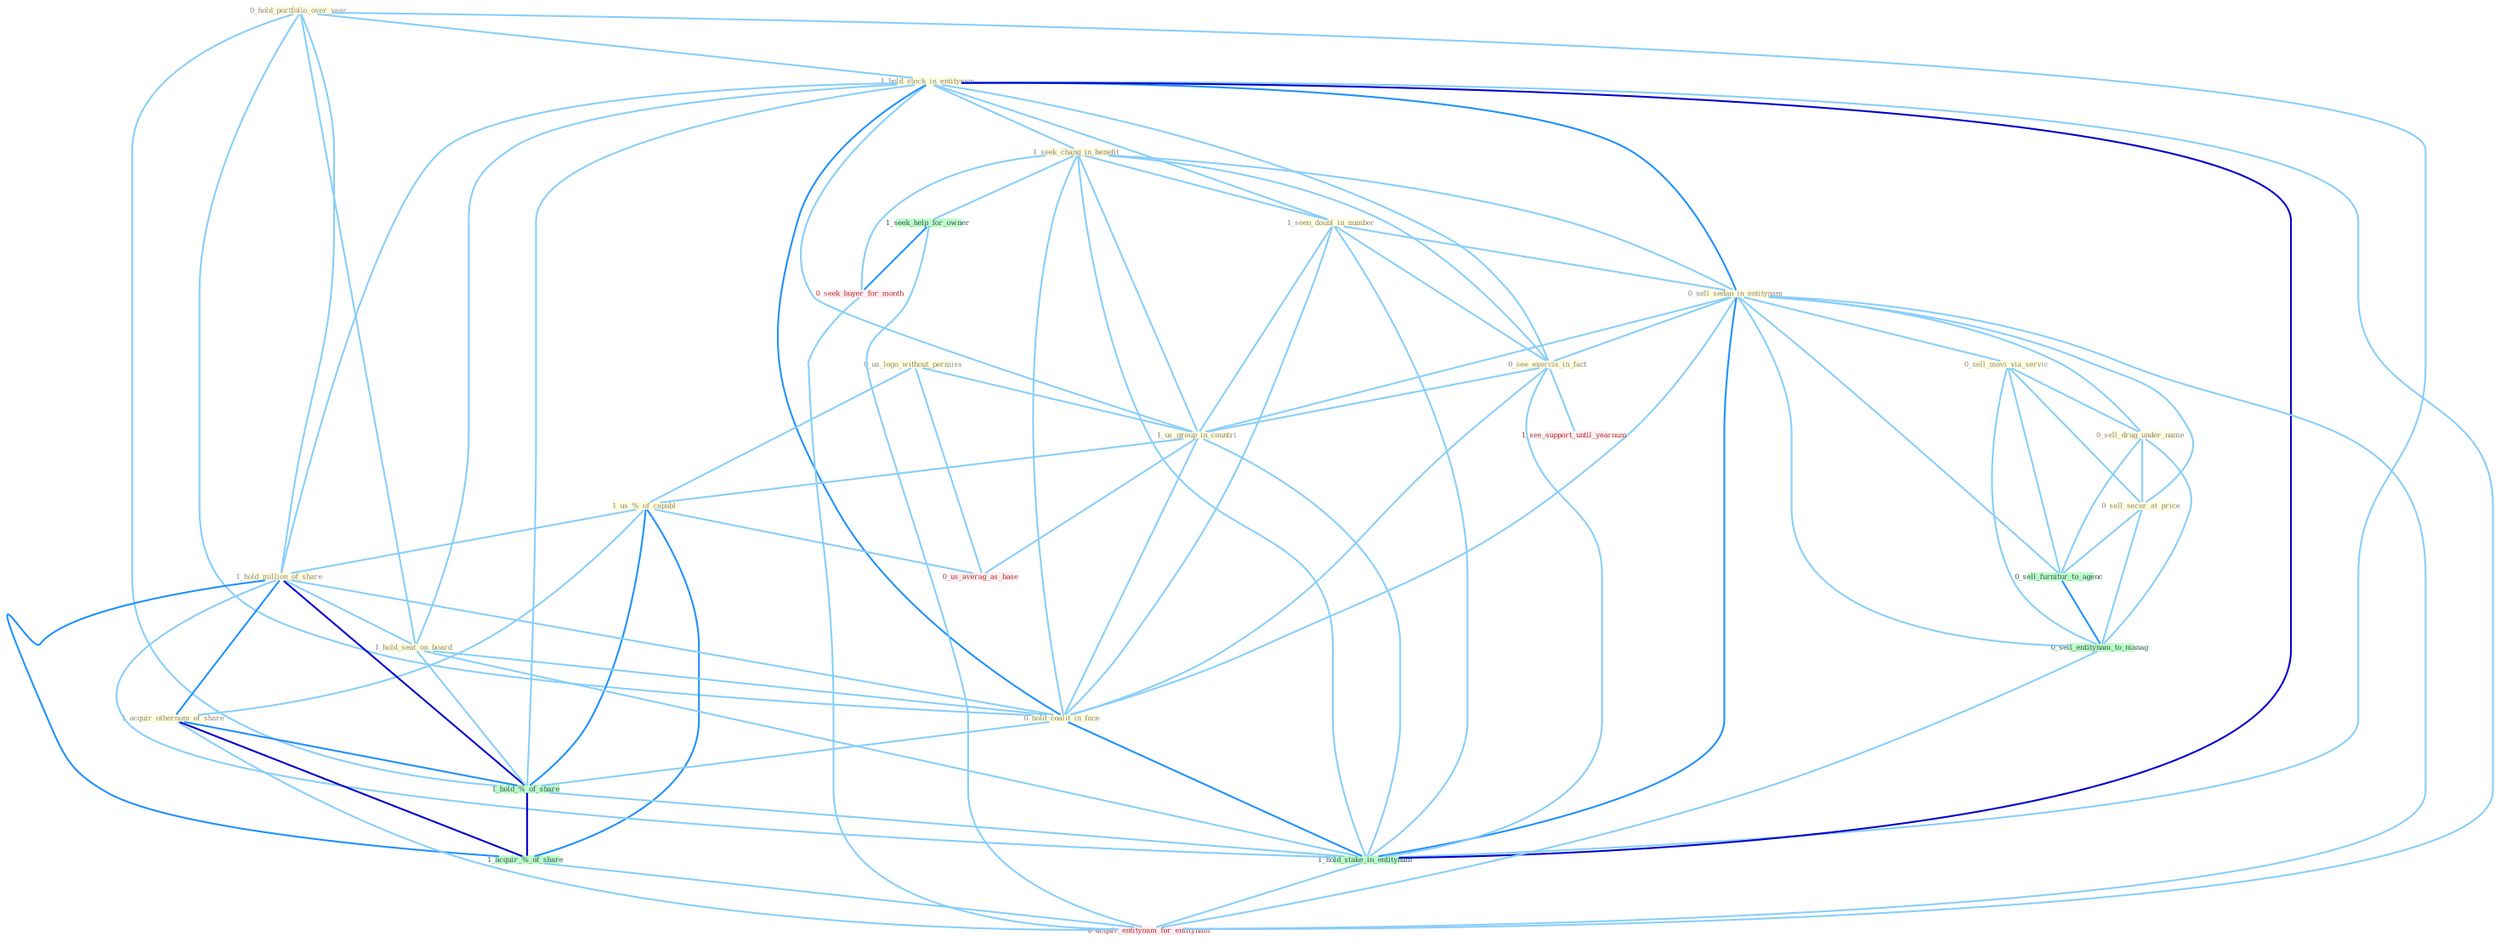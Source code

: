 Graph G{ 
    node
    [shape=polygon,style=filled,width=.5,height=.06,color="#BDFCC9",fixedsize=true,fontsize=4,
    fontcolor="#2f4f4f"];
    {node
    [color="#ffffe0", fontcolor="#8b7d6b"] "0_hold_portfolio_over_year " "1_hold_stock_in_entitynam " "0_us_logo_without_permiss " "1_seek_chang_in_benefit " "1_seen_doubl_in_number " "0_sell_sedan_in_entitynam " "0_see_exercis_in_fact " "1_us_group_in_countri " "0_sell_movi_via_servic " "1_us_%_of_capabl " "1_hold_million_of_share " "1_hold_seat_on_board " "0_hold_coalit_in_face " "1_acquir_othernum_of_share " "0_sell_drug_under_name " "0_sell_secur_at_price "}
{node [color="#fff0f5", fontcolor="#b22222"] "0_seek_buyer_for_month " "1_see_support_until_yearnum " "0_us_averag_as_base " "0_acquir_entitynam_for_entitynam "}
edge [color="#B0E2FF"];

	"0_hold_portfolio_over_year " -- "1_hold_stock_in_entitynam " [w="1", color="#87cefa" ];
	"0_hold_portfolio_over_year " -- "1_hold_million_of_share " [w="1", color="#87cefa" ];
	"0_hold_portfolio_over_year " -- "1_hold_seat_on_board " [w="1", color="#87cefa" ];
	"0_hold_portfolio_over_year " -- "0_hold_coalit_in_face " [w="1", color="#87cefa" ];
	"0_hold_portfolio_over_year " -- "1_hold_%_of_share " [w="1", color="#87cefa" ];
	"0_hold_portfolio_over_year " -- "1_hold_stake_in_entitynam " [w="1", color="#87cefa" ];
	"1_hold_stock_in_entitynam " -- "1_seek_chang_in_benefit " [w="1", color="#87cefa" ];
	"1_hold_stock_in_entitynam " -- "1_seen_doubl_in_number " [w="1", color="#87cefa" ];
	"1_hold_stock_in_entitynam " -- "0_sell_sedan_in_entitynam " [w="2", color="#1e90ff" , len=0.8];
	"1_hold_stock_in_entitynam " -- "0_see_exercis_in_fact " [w="1", color="#87cefa" ];
	"1_hold_stock_in_entitynam " -- "1_us_group_in_countri " [w="1", color="#87cefa" ];
	"1_hold_stock_in_entitynam " -- "1_hold_million_of_share " [w="1", color="#87cefa" ];
	"1_hold_stock_in_entitynam " -- "1_hold_seat_on_board " [w="1", color="#87cefa" ];
	"1_hold_stock_in_entitynam " -- "0_hold_coalit_in_face " [w="2", color="#1e90ff" , len=0.8];
	"1_hold_stock_in_entitynam " -- "1_hold_%_of_share " [w="1", color="#87cefa" ];
	"1_hold_stock_in_entitynam " -- "1_hold_stake_in_entitynam " [w="3", color="#0000cd" , len=0.6];
	"1_hold_stock_in_entitynam " -- "0_acquir_entitynam_for_entitynam " [w="1", color="#87cefa" ];
	"0_us_logo_without_permiss " -- "1_us_group_in_countri " [w="1", color="#87cefa" ];
	"0_us_logo_without_permiss " -- "1_us_%_of_capabl " [w="1", color="#87cefa" ];
	"0_us_logo_without_permiss " -- "0_us_averag_as_base " [w="1", color="#87cefa" ];
	"1_seek_chang_in_benefit " -- "1_seen_doubl_in_number " [w="1", color="#87cefa" ];
	"1_seek_chang_in_benefit " -- "0_sell_sedan_in_entitynam " [w="1", color="#87cefa" ];
	"1_seek_chang_in_benefit " -- "0_see_exercis_in_fact " [w="1", color="#87cefa" ];
	"1_seek_chang_in_benefit " -- "1_us_group_in_countri " [w="1", color="#87cefa" ];
	"1_seek_chang_in_benefit " -- "0_hold_coalit_in_face " [w="1", color="#87cefa" ];
	"1_seek_chang_in_benefit " -- "1_hold_stake_in_entitynam " [w="1", color="#87cefa" ];
	"1_seek_chang_in_benefit " -- "1_seek_help_for_owner " [w="1", color="#87cefa" ];
	"1_seek_chang_in_benefit " -- "0_seek_buyer_for_month " [w="1", color="#87cefa" ];
	"1_seen_doubl_in_number " -- "0_sell_sedan_in_entitynam " [w="1", color="#87cefa" ];
	"1_seen_doubl_in_number " -- "0_see_exercis_in_fact " [w="1", color="#87cefa" ];
	"1_seen_doubl_in_number " -- "1_us_group_in_countri " [w="1", color="#87cefa" ];
	"1_seen_doubl_in_number " -- "0_hold_coalit_in_face " [w="1", color="#87cefa" ];
	"1_seen_doubl_in_number " -- "1_hold_stake_in_entitynam " [w="1", color="#87cefa" ];
	"0_sell_sedan_in_entitynam " -- "0_see_exercis_in_fact " [w="1", color="#87cefa" ];
	"0_sell_sedan_in_entitynam " -- "1_us_group_in_countri " [w="1", color="#87cefa" ];
	"0_sell_sedan_in_entitynam " -- "0_sell_movi_via_servic " [w="1", color="#87cefa" ];
	"0_sell_sedan_in_entitynam " -- "0_hold_coalit_in_face " [w="1", color="#87cefa" ];
	"0_sell_sedan_in_entitynam " -- "0_sell_drug_under_name " [w="1", color="#87cefa" ];
	"0_sell_sedan_in_entitynam " -- "0_sell_secur_at_price " [w="1", color="#87cefa" ];
	"0_sell_sedan_in_entitynam " -- "1_hold_stake_in_entitynam " [w="2", color="#1e90ff" , len=0.8];
	"0_sell_sedan_in_entitynam " -- "0_sell_furnitur_to_agenc " [w="1", color="#87cefa" ];
	"0_sell_sedan_in_entitynam " -- "0_sell_entitynam_to_manag " [w="1", color="#87cefa" ];
	"0_sell_sedan_in_entitynam " -- "0_acquir_entitynam_for_entitynam " [w="1", color="#87cefa" ];
	"0_see_exercis_in_fact " -- "1_us_group_in_countri " [w="1", color="#87cefa" ];
	"0_see_exercis_in_fact " -- "0_hold_coalit_in_face " [w="1", color="#87cefa" ];
	"0_see_exercis_in_fact " -- "1_hold_stake_in_entitynam " [w="1", color="#87cefa" ];
	"0_see_exercis_in_fact " -- "1_see_support_until_yearnum " [w="1", color="#87cefa" ];
	"1_us_group_in_countri " -- "1_us_%_of_capabl " [w="1", color="#87cefa" ];
	"1_us_group_in_countri " -- "0_hold_coalit_in_face " [w="1", color="#87cefa" ];
	"1_us_group_in_countri " -- "1_hold_stake_in_entitynam " [w="1", color="#87cefa" ];
	"1_us_group_in_countri " -- "0_us_averag_as_base " [w="1", color="#87cefa" ];
	"0_sell_movi_via_servic " -- "0_sell_drug_under_name " [w="1", color="#87cefa" ];
	"0_sell_movi_via_servic " -- "0_sell_secur_at_price " [w="1", color="#87cefa" ];
	"0_sell_movi_via_servic " -- "0_sell_furnitur_to_agenc " [w="1", color="#87cefa" ];
	"0_sell_movi_via_servic " -- "0_sell_entitynam_to_manag " [w="1", color="#87cefa" ];
	"1_us_%_of_capabl " -- "1_hold_million_of_share " [w="1", color="#87cefa" ];
	"1_us_%_of_capabl " -- "1_acquir_othernum_of_share " [w="1", color="#87cefa" ];
	"1_us_%_of_capabl " -- "1_hold_%_of_share " [w="2", color="#1e90ff" , len=0.8];
	"1_us_%_of_capabl " -- "1_acquir_%_of_share " [w="2", color="#1e90ff" , len=0.8];
	"1_us_%_of_capabl " -- "0_us_averag_as_base " [w="1", color="#87cefa" ];
	"1_hold_million_of_share " -- "1_hold_seat_on_board " [w="1", color="#87cefa" ];
	"1_hold_million_of_share " -- "0_hold_coalit_in_face " [w="1", color="#87cefa" ];
	"1_hold_million_of_share " -- "1_acquir_othernum_of_share " [w="2", color="#1e90ff" , len=0.8];
	"1_hold_million_of_share " -- "1_hold_%_of_share " [w="3", color="#0000cd" , len=0.6];
	"1_hold_million_of_share " -- "1_hold_stake_in_entitynam " [w="1", color="#87cefa" ];
	"1_hold_million_of_share " -- "1_acquir_%_of_share " [w="2", color="#1e90ff" , len=0.8];
	"1_hold_seat_on_board " -- "0_hold_coalit_in_face " [w="1", color="#87cefa" ];
	"1_hold_seat_on_board " -- "1_hold_%_of_share " [w="1", color="#87cefa" ];
	"1_hold_seat_on_board " -- "1_hold_stake_in_entitynam " [w="1", color="#87cefa" ];
	"0_hold_coalit_in_face " -- "1_hold_%_of_share " [w="1", color="#87cefa" ];
	"0_hold_coalit_in_face " -- "1_hold_stake_in_entitynam " [w="2", color="#1e90ff" , len=0.8];
	"1_acquir_othernum_of_share " -- "1_hold_%_of_share " [w="2", color="#1e90ff" , len=0.8];
	"1_acquir_othernum_of_share " -- "1_acquir_%_of_share " [w="3", color="#0000cd" , len=0.6];
	"1_acquir_othernum_of_share " -- "0_acquir_entitynam_for_entitynam " [w="1", color="#87cefa" ];
	"0_sell_drug_under_name " -- "0_sell_secur_at_price " [w="1", color="#87cefa" ];
	"0_sell_drug_under_name " -- "0_sell_furnitur_to_agenc " [w="1", color="#87cefa" ];
	"0_sell_drug_under_name " -- "0_sell_entitynam_to_manag " [w="1", color="#87cefa" ];
	"0_sell_secur_at_price " -- "0_sell_furnitur_to_agenc " [w="1", color="#87cefa" ];
	"0_sell_secur_at_price " -- "0_sell_entitynam_to_manag " [w="1", color="#87cefa" ];
	"1_hold_%_of_share " -- "1_hold_stake_in_entitynam " [w="1", color="#87cefa" ];
	"1_hold_%_of_share " -- "1_acquir_%_of_share " [w="3", color="#0000cd" , len=0.6];
	"1_hold_stake_in_entitynam " -- "0_acquir_entitynam_for_entitynam " [w="1", color="#87cefa" ];
	"1_seek_help_for_owner " -- "0_seek_buyer_for_month " [w="2", color="#1e90ff" , len=0.8];
	"1_seek_help_for_owner " -- "0_acquir_entitynam_for_entitynam " [w="1", color="#87cefa" ];
	"0_seek_buyer_for_month " -- "0_acquir_entitynam_for_entitynam " [w="1", color="#87cefa" ];
	"1_acquir_%_of_share " -- "0_acquir_entitynam_for_entitynam " [w="1", color="#87cefa" ];
	"0_sell_furnitur_to_agenc " -- "0_sell_entitynam_to_manag " [w="2", color="#1e90ff" , len=0.8];
	"0_sell_entitynam_to_manag " -- "0_acquir_entitynam_for_entitynam " [w="1", color="#87cefa" ];
}